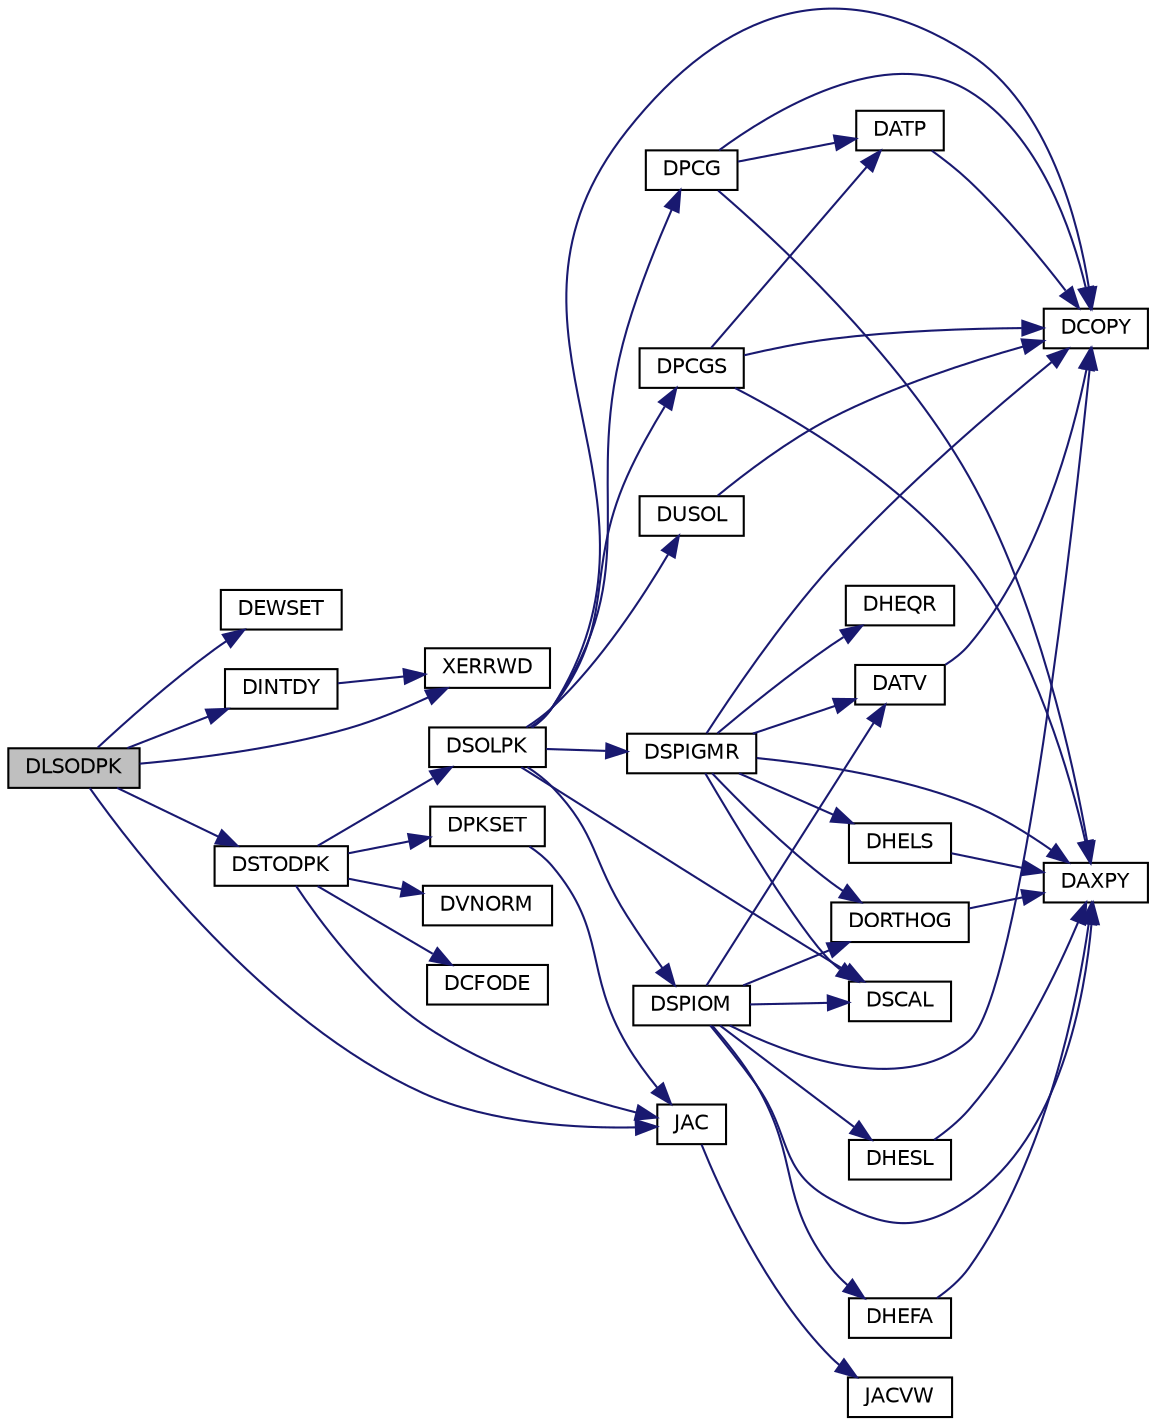 digraph G
{
  edge [fontname="Helvetica",fontsize="10",labelfontname="Helvetica",labelfontsize="10"];
  node [fontname="Helvetica",fontsize="10",shape=record];
  rankdir=LR;
  Node1 [label="DLSODPK",height=0.2,width=0.4,color="black", fillcolor="grey75", style="filled" fontcolor="black"];
  Node1 -> Node2 [color="midnightblue",fontsize="10",style="solid",fontname="Helvetica"];
  Node2 [label="DEWSET",height=0.2,width=0.4,color="black", fillcolor="white", style="filled",URL="$opkda1_8f.html#a7e2875635024f372ed49a93b0fd99767"];
  Node1 -> Node3 [color="midnightblue",fontsize="10",style="solid",fontname="Helvetica"];
  Node3 [label="DINTDY",height=0.2,width=0.4,color="black", fillcolor="white", style="filled",URL="$opkda1_8f.html#a884559759f834303a611b141c29c071b"];
  Node3 -> Node4 [color="midnightblue",fontsize="10",style="solid",fontname="Helvetica"];
  Node4 [label="XERRWD",height=0.2,width=0.4,color="black", fillcolor="white", style="filled",URL="$opkda2_8f.html#ac702022c449624bec062dbb09eccccd0"];
  Node1 -> Node5 [color="midnightblue",fontsize="10",style="solid",fontname="Helvetica"];
  Node5 [label="DSTODPK",height=0.2,width=0.4,color="black", fillcolor="white", style="filled",URL="$opkda1_8f.html#ac316a22658cc40e317285fa52583a0bc"];
  Node5 -> Node6 [color="midnightblue",fontsize="10",style="solid",fontname="Helvetica"];
  Node6 [label="DCFODE",height=0.2,width=0.4,color="black", fillcolor="white", style="filled",URL="$opkda1_8f.html#a243334276bcf8d8b0b015fd77a053847"];
  Node5 -> Node7 [color="midnightblue",fontsize="10",style="solid",fontname="Helvetica"];
  Node7 [label="DPKSET",height=0.2,width=0.4,color="black", fillcolor="white", style="filled",URL="$opkda1_8f.html#a26db2c01564b29ac48fbfcf2106ffa56"];
  Node7 -> Node8 [color="midnightblue",fontsize="10",style="solid",fontname="Helvetica"];
  Node8 [label="JAC",height=0.2,width=0.4,color="black", fillcolor="white", style="filled",URL="$nautilus_8f90.html#a788858b251b77eee1d000889202dc641"];
  Node8 -> Node9 [color="midnightblue",fontsize="10",style="solid",fontname="Helvetica"];
  Node9 [label="JACVW",height=0.2,width=0.4,color="black", fillcolor="white", style="filled",URL="$nls__odes_8f90.html#aa4399e19ae8bf5b6ef3102b2a75329cc"];
  Node5 -> Node10 [color="midnightblue",fontsize="10",style="solid",fontname="Helvetica"];
  Node10 [label="DSOLPK",height=0.2,width=0.4,color="black", fillcolor="white", style="filled",URL="$opkda1_8f.html#af331105343b0c9a91b55e7ad201199c0"];
  Node10 -> Node11 [color="midnightblue",fontsize="10",style="solid",fontname="Helvetica"];
  Node11 [label="DCOPY",height=0.2,width=0.4,color="black", fillcolor="white", style="filled",URL="$opkda2_8f.html#a4bccdfd342c4859fb72167730096409d"];
  Node10 -> Node12 [color="midnightblue",fontsize="10",style="solid",fontname="Helvetica"];
  Node12 [label="DPCG",height=0.2,width=0.4,color="black", fillcolor="white", style="filled",URL="$opkda1_8f.html#a45979fb2661ddda903e074bac129d80d"];
  Node12 -> Node13 [color="midnightblue",fontsize="10",style="solid",fontname="Helvetica"];
  Node13 [label="DATP",height=0.2,width=0.4,color="black", fillcolor="white", style="filled",URL="$opkda1_8f.html#aab081e864dd016c3b8ddf8f60f70ad12"];
  Node13 -> Node11 [color="midnightblue",fontsize="10",style="solid",fontname="Helvetica"];
  Node12 -> Node14 [color="midnightblue",fontsize="10",style="solid",fontname="Helvetica"];
  Node14 [label="DAXPY",height=0.2,width=0.4,color="black", fillcolor="white", style="filled",URL="$opkda2_8f.html#aab33f5d0b86ce882c644ed8ebef0d37a"];
  Node12 -> Node11 [color="midnightblue",fontsize="10",style="solid",fontname="Helvetica"];
  Node10 -> Node15 [color="midnightblue",fontsize="10",style="solid",fontname="Helvetica"];
  Node15 [label="DPCGS",height=0.2,width=0.4,color="black", fillcolor="white", style="filled",URL="$opkda1_8f.html#a1dac601c2dba2a8e5096c21f3df3f086"];
  Node15 -> Node13 [color="midnightblue",fontsize="10",style="solid",fontname="Helvetica"];
  Node15 -> Node14 [color="midnightblue",fontsize="10",style="solid",fontname="Helvetica"];
  Node15 -> Node11 [color="midnightblue",fontsize="10",style="solid",fontname="Helvetica"];
  Node10 -> Node16 [color="midnightblue",fontsize="10",style="solid",fontname="Helvetica"];
  Node16 [label="DSCAL",height=0.2,width=0.4,color="black", fillcolor="white", style="filled",URL="$opkda2_8f.html#a01717dda8d7fc23df8e65fb4ab83c243"];
  Node10 -> Node17 [color="midnightblue",fontsize="10",style="solid",fontname="Helvetica"];
  Node17 [label="DSPIGMR",height=0.2,width=0.4,color="black", fillcolor="white", style="filled",URL="$opkda1_8f.html#a74cdb276c555faf24326600134bdcd14"];
  Node17 -> Node18 [color="midnightblue",fontsize="10",style="solid",fontname="Helvetica"];
  Node18 [label="DATV",height=0.2,width=0.4,color="black", fillcolor="white", style="filled",URL="$opkda1_8f.html#a1059f4dfdb79464c751483a531be9e93"];
  Node18 -> Node11 [color="midnightblue",fontsize="10",style="solid",fontname="Helvetica"];
  Node17 -> Node14 [color="midnightblue",fontsize="10",style="solid",fontname="Helvetica"];
  Node17 -> Node11 [color="midnightblue",fontsize="10",style="solid",fontname="Helvetica"];
  Node17 -> Node19 [color="midnightblue",fontsize="10",style="solid",fontname="Helvetica"];
  Node19 [label="DHELS",height=0.2,width=0.4,color="black", fillcolor="white", style="filled",URL="$opkda1_8f.html#ab6be03ae71a3f731496689113ba0a157"];
  Node19 -> Node14 [color="midnightblue",fontsize="10",style="solid",fontname="Helvetica"];
  Node17 -> Node20 [color="midnightblue",fontsize="10",style="solid",fontname="Helvetica"];
  Node20 [label="DHEQR",height=0.2,width=0.4,color="black", fillcolor="white", style="filled",URL="$opkda1_8f.html#ab655b24fce4c48246492a9b1e72b8110"];
  Node17 -> Node21 [color="midnightblue",fontsize="10",style="solid",fontname="Helvetica"];
  Node21 [label="DORTHOG",height=0.2,width=0.4,color="black", fillcolor="white", style="filled",URL="$opkda1_8f.html#ab3dd861c694c7f803018e8620382a3df"];
  Node21 -> Node14 [color="midnightblue",fontsize="10",style="solid",fontname="Helvetica"];
  Node17 -> Node16 [color="midnightblue",fontsize="10",style="solid",fontname="Helvetica"];
  Node10 -> Node22 [color="midnightblue",fontsize="10",style="solid",fontname="Helvetica"];
  Node22 [label="DSPIOM",height=0.2,width=0.4,color="black", fillcolor="white", style="filled",URL="$opkda1_8f.html#abee56e608d953c8f2187dbf9fe897ef5"];
  Node22 -> Node18 [color="midnightblue",fontsize="10",style="solid",fontname="Helvetica"];
  Node22 -> Node14 [color="midnightblue",fontsize="10",style="solid",fontname="Helvetica"];
  Node22 -> Node11 [color="midnightblue",fontsize="10",style="solid",fontname="Helvetica"];
  Node22 -> Node23 [color="midnightblue",fontsize="10",style="solid",fontname="Helvetica"];
  Node23 [label="DHEFA",height=0.2,width=0.4,color="black", fillcolor="white", style="filled",URL="$opkda1_8f.html#a1c5c241e3855e8f038af194938a09d77"];
  Node23 -> Node14 [color="midnightblue",fontsize="10",style="solid",fontname="Helvetica"];
  Node22 -> Node24 [color="midnightblue",fontsize="10",style="solid",fontname="Helvetica"];
  Node24 [label="DHESL",height=0.2,width=0.4,color="black", fillcolor="white", style="filled",URL="$opkda1_8f.html#a8eff411027de3c913b86da4a1c5b4241"];
  Node24 -> Node14 [color="midnightblue",fontsize="10",style="solid",fontname="Helvetica"];
  Node22 -> Node21 [color="midnightblue",fontsize="10",style="solid",fontname="Helvetica"];
  Node22 -> Node16 [color="midnightblue",fontsize="10",style="solid",fontname="Helvetica"];
  Node10 -> Node25 [color="midnightblue",fontsize="10",style="solid",fontname="Helvetica"];
  Node25 [label="DUSOL",height=0.2,width=0.4,color="black", fillcolor="white", style="filled",URL="$opkda1_8f.html#aba1f3b8a1f816ec52ae1f43e25843052"];
  Node25 -> Node11 [color="midnightblue",fontsize="10",style="solid",fontname="Helvetica"];
  Node5 -> Node26 [color="midnightblue",fontsize="10",style="solid",fontname="Helvetica"];
  Node26 [label="DVNORM",height=0.2,width=0.4,color="black", fillcolor="white", style="filled",URL="$opkda1_8f.html#a8e8b7e60c629e8e9530b41651b73325f"];
  Node5 -> Node8 [color="midnightblue",fontsize="10",style="solid",fontname="Helvetica"];
  Node1 -> Node8 [color="midnightblue",fontsize="10",style="solid",fontname="Helvetica"];
  Node1 -> Node4 [color="midnightblue",fontsize="10",style="solid",fontname="Helvetica"];
}
